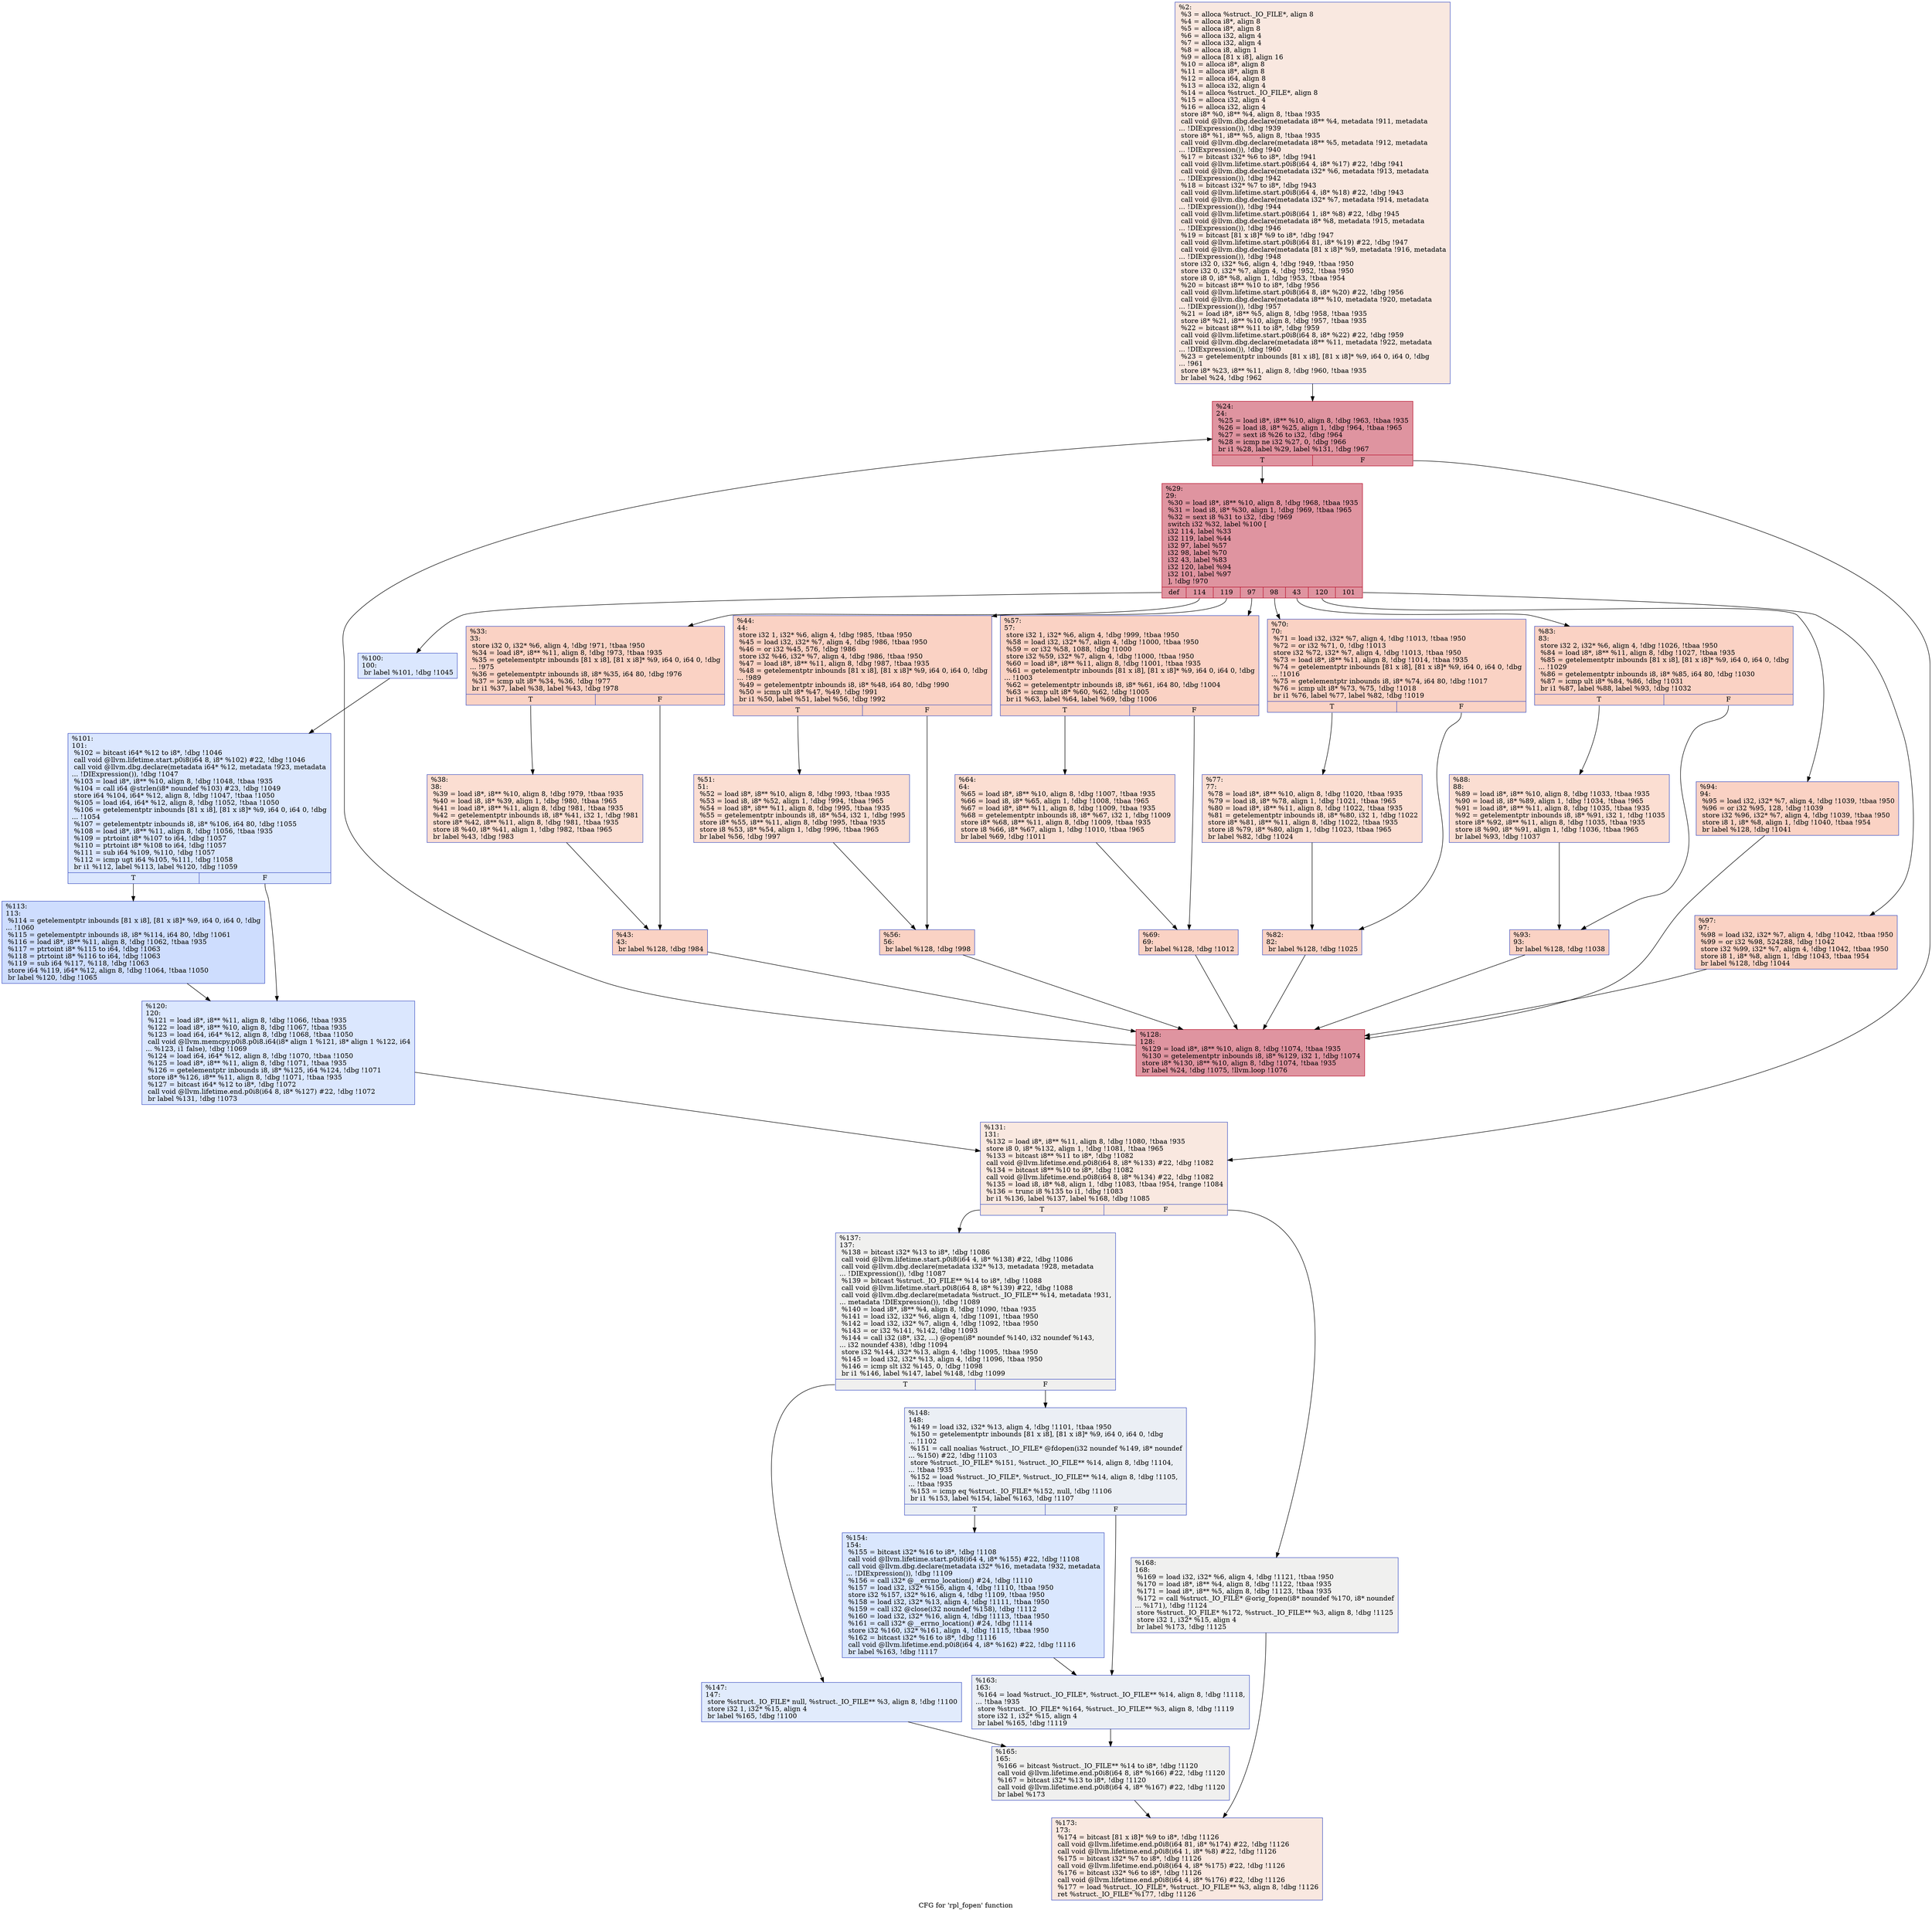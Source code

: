 digraph "CFG for 'rpl_fopen' function" {
	label="CFG for 'rpl_fopen' function";

	Node0x14c1bd0 [shape=record,color="#3d50c3ff", style=filled, fillcolor="#f1ccb870",label="{%2:\l  %3 = alloca %struct._IO_FILE*, align 8\l  %4 = alloca i8*, align 8\l  %5 = alloca i8*, align 8\l  %6 = alloca i32, align 4\l  %7 = alloca i32, align 4\l  %8 = alloca i8, align 1\l  %9 = alloca [81 x i8], align 16\l  %10 = alloca i8*, align 8\l  %11 = alloca i8*, align 8\l  %12 = alloca i64, align 8\l  %13 = alloca i32, align 4\l  %14 = alloca %struct._IO_FILE*, align 8\l  %15 = alloca i32, align 4\l  %16 = alloca i32, align 4\l  store i8* %0, i8** %4, align 8, !tbaa !935\l  call void @llvm.dbg.declare(metadata i8** %4, metadata !911, metadata\l... !DIExpression()), !dbg !939\l  store i8* %1, i8** %5, align 8, !tbaa !935\l  call void @llvm.dbg.declare(metadata i8** %5, metadata !912, metadata\l... !DIExpression()), !dbg !940\l  %17 = bitcast i32* %6 to i8*, !dbg !941\l  call void @llvm.lifetime.start.p0i8(i64 4, i8* %17) #22, !dbg !941\l  call void @llvm.dbg.declare(metadata i32* %6, metadata !913, metadata\l... !DIExpression()), !dbg !942\l  %18 = bitcast i32* %7 to i8*, !dbg !943\l  call void @llvm.lifetime.start.p0i8(i64 4, i8* %18) #22, !dbg !943\l  call void @llvm.dbg.declare(metadata i32* %7, metadata !914, metadata\l... !DIExpression()), !dbg !944\l  call void @llvm.lifetime.start.p0i8(i64 1, i8* %8) #22, !dbg !945\l  call void @llvm.dbg.declare(metadata i8* %8, metadata !915, metadata\l... !DIExpression()), !dbg !946\l  %19 = bitcast [81 x i8]* %9 to i8*, !dbg !947\l  call void @llvm.lifetime.start.p0i8(i64 81, i8* %19) #22, !dbg !947\l  call void @llvm.dbg.declare(metadata [81 x i8]* %9, metadata !916, metadata\l... !DIExpression()), !dbg !948\l  store i32 0, i32* %6, align 4, !dbg !949, !tbaa !950\l  store i32 0, i32* %7, align 4, !dbg !952, !tbaa !950\l  store i8 0, i8* %8, align 1, !dbg !953, !tbaa !954\l  %20 = bitcast i8** %10 to i8*, !dbg !956\l  call void @llvm.lifetime.start.p0i8(i64 8, i8* %20) #22, !dbg !956\l  call void @llvm.dbg.declare(metadata i8** %10, metadata !920, metadata\l... !DIExpression()), !dbg !957\l  %21 = load i8*, i8** %5, align 8, !dbg !958, !tbaa !935\l  store i8* %21, i8** %10, align 8, !dbg !957, !tbaa !935\l  %22 = bitcast i8** %11 to i8*, !dbg !959\l  call void @llvm.lifetime.start.p0i8(i64 8, i8* %22) #22, !dbg !959\l  call void @llvm.dbg.declare(metadata i8** %11, metadata !922, metadata\l... !DIExpression()), !dbg !960\l  %23 = getelementptr inbounds [81 x i8], [81 x i8]* %9, i64 0, i64 0, !dbg\l... !961\l  store i8* %23, i8** %11, align 8, !dbg !960, !tbaa !935\l  br label %24, !dbg !962\l}"];
	Node0x14c1bd0 -> Node0x14c38a0;
	Node0x14c38a0 [shape=record,color="#b70d28ff", style=filled, fillcolor="#b70d2870",label="{%24:\l24:                                               \l  %25 = load i8*, i8** %10, align 8, !dbg !963, !tbaa !935\l  %26 = load i8, i8* %25, align 1, !dbg !964, !tbaa !965\l  %27 = sext i8 %26 to i32, !dbg !964\l  %28 = icmp ne i32 %27, 0, !dbg !966\l  br i1 %28, label %29, label %131, !dbg !967\l|{<s0>T|<s1>F}}"];
	Node0x14c38a0:s0 -> Node0x14c38f0;
	Node0x14c38a0:s1 -> Node0x14c4020;
	Node0x14c38f0 [shape=record,color="#b70d28ff", style=filled, fillcolor="#b70d2870",label="{%29:\l29:                                               \l  %30 = load i8*, i8** %10, align 8, !dbg !968, !tbaa !935\l  %31 = load i8, i8* %30, align 1, !dbg !969, !tbaa !965\l  %32 = sext i8 %31 to i32, !dbg !969\l  switch i32 %32, label %100 [\l    i32 114, label %33\l    i32 119, label %44\l    i32 97, label %57\l    i32 98, label %70\l    i32 43, label %83\l    i32 120, label %94\l    i32 101, label %97\l  ], !dbg !970\l|{<s0>def|<s1>114|<s2>119|<s3>97|<s4>98|<s5>43|<s6>120|<s7>101}}"];
	Node0x14c38f0:s0 -> Node0x14c3e90;
	Node0x14c38f0:s1 -> Node0x14c3940;
	Node0x14c38f0:s2 -> Node0x14c3a30;
	Node0x14c38f0:s3 -> Node0x14c3b20;
	Node0x14c38f0:s4 -> Node0x14c3c10;
	Node0x14c38f0:s5 -> Node0x14c3d00;
	Node0x14c38f0:s6 -> Node0x14c3df0;
	Node0x14c38f0:s7 -> Node0x14c3e40;
	Node0x14c3940 [shape=record,color="#3d50c3ff", style=filled, fillcolor="#f4987a70",label="{%33:\l33:                                               \l  store i32 0, i32* %6, align 4, !dbg !971, !tbaa !950\l  %34 = load i8*, i8** %11, align 8, !dbg !973, !tbaa !935\l  %35 = getelementptr inbounds [81 x i8], [81 x i8]* %9, i64 0, i64 0, !dbg\l... !975\l  %36 = getelementptr inbounds i8, i8* %35, i64 80, !dbg !976\l  %37 = icmp ult i8* %34, %36, !dbg !977\l  br i1 %37, label %38, label %43, !dbg !978\l|{<s0>T|<s1>F}}"];
	Node0x14c3940:s0 -> Node0x14c3990;
	Node0x14c3940:s1 -> Node0x14c39e0;
	Node0x14c3990 [shape=record,color="#3d50c3ff", style=filled, fillcolor="#f7b59970",label="{%38:\l38:                                               \l  %39 = load i8*, i8** %10, align 8, !dbg !979, !tbaa !935\l  %40 = load i8, i8* %39, align 1, !dbg !980, !tbaa !965\l  %41 = load i8*, i8** %11, align 8, !dbg !981, !tbaa !935\l  %42 = getelementptr inbounds i8, i8* %41, i32 1, !dbg !981\l  store i8* %42, i8** %11, align 8, !dbg !981, !tbaa !935\l  store i8 %40, i8* %41, align 1, !dbg !982, !tbaa !965\l  br label %43, !dbg !983\l}"];
	Node0x14c3990 -> Node0x14c39e0;
	Node0x14c39e0 [shape=record,color="#3d50c3ff", style=filled, fillcolor="#f4987a70",label="{%43:\l43:                                               \l  br label %128, !dbg !984\l}"];
	Node0x14c39e0 -> Node0x14c3fd0;
	Node0x14c3a30 [shape=record,color="#3d50c3ff", style=filled, fillcolor="#f4987a70",label="{%44:\l44:                                               \l  store i32 1, i32* %6, align 4, !dbg !985, !tbaa !950\l  %45 = load i32, i32* %7, align 4, !dbg !986, !tbaa !950\l  %46 = or i32 %45, 576, !dbg !986\l  store i32 %46, i32* %7, align 4, !dbg !986, !tbaa !950\l  %47 = load i8*, i8** %11, align 8, !dbg !987, !tbaa !935\l  %48 = getelementptr inbounds [81 x i8], [81 x i8]* %9, i64 0, i64 0, !dbg\l... !989\l  %49 = getelementptr inbounds i8, i8* %48, i64 80, !dbg !990\l  %50 = icmp ult i8* %47, %49, !dbg !991\l  br i1 %50, label %51, label %56, !dbg !992\l|{<s0>T|<s1>F}}"];
	Node0x14c3a30:s0 -> Node0x14c3a80;
	Node0x14c3a30:s1 -> Node0x14c3ad0;
	Node0x14c3a80 [shape=record,color="#3d50c3ff", style=filled, fillcolor="#f7b59970",label="{%51:\l51:                                               \l  %52 = load i8*, i8** %10, align 8, !dbg !993, !tbaa !935\l  %53 = load i8, i8* %52, align 1, !dbg !994, !tbaa !965\l  %54 = load i8*, i8** %11, align 8, !dbg !995, !tbaa !935\l  %55 = getelementptr inbounds i8, i8* %54, i32 1, !dbg !995\l  store i8* %55, i8** %11, align 8, !dbg !995, !tbaa !935\l  store i8 %53, i8* %54, align 1, !dbg !996, !tbaa !965\l  br label %56, !dbg !997\l}"];
	Node0x14c3a80 -> Node0x14c3ad0;
	Node0x14c3ad0 [shape=record,color="#3d50c3ff", style=filled, fillcolor="#f4987a70",label="{%56:\l56:                                               \l  br label %128, !dbg !998\l}"];
	Node0x14c3ad0 -> Node0x14c3fd0;
	Node0x14c3b20 [shape=record,color="#3d50c3ff", style=filled, fillcolor="#f4987a70",label="{%57:\l57:                                               \l  store i32 1, i32* %6, align 4, !dbg !999, !tbaa !950\l  %58 = load i32, i32* %7, align 4, !dbg !1000, !tbaa !950\l  %59 = or i32 %58, 1088, !dbg !1000\l  store i32 %59, i32* %7, align 4, !dbg !1000, !tbaa !950\l  %60 = load i8*, i8** %11, align 8, !dbg !1001, !tbaa !935\l  %61 = getelementptr inbounds [81 x i8], [81 x i8]* %9, i64 0, i64 0, !dbg\l... !1003\l  %62 = getelementptr inbounds i8, i8* %61, i64 80, !dbg !1004\l  %63 = icmp ult i8* %60, %62, !dbg !1005\l  br i1 %63, label %64, label %69, !dbg !1006\l|{<s0>T|<s1>F}}"];
	Node0x14c3b20:s0 -> Node0x14c3b70;
	Node0x14c3b20:s1 -> Node0x14c3bc0;
	Node0x14c3b70 [shape=record,color="#3d50c3ff", style=filled, fillcolor="#f7b59970",label="{%64:\l64:                                               \l  %65 = load i8*, i8** %10, align 8, !dbg !1007, !tbaa !935\l  %66 = load i8, i8* %65, align 1, !dbg !1008, !tbaa !965\l  %67 = load i8*, i8** %11, align 8, !dbg !1009, !tbaa !935\l  %68 = getelementptr inbounds i8, i8* %67, i32 1, !dbg !1009\l  store i8* %68, i8** %11, align 8, !dbg !1009, !tbaa !935\l  store i8 %66, i8* %67, align 1, !dbg !1010, !tbaa !965\l  br label %69, !dbg !1011\l}"];
	Node0x14c3b70 -> Node0x14c3bc0;
	Node0x14c3bc0 [shape=record,color="#3d50c3ff", style=filled, fillcolor="#f4987a70",label="{%69:\l69:                                               \l  br label %128, !dbg !1012\l}"];
	Node0x14c3bc0 -> Node0x14c3fd0;
	Node0x14c3c10 [shape=record,color="#3d50c3ff", style=filled, fillcolor="#f4987a70",label="{%70:\l70:                                               \l  %71 = load i32, i32* %7, align 4, !dbg !1013, !tbaa !950\l  %72 = or i32 %71, 0, !dbg !1013\l  store i32 %72, i32* %7, align 4, !dbg !1013, !tbaa !950\l  %73 = load i8*, i8** %11, align 8, !dbg !1014, !tbaa !935\l  %74 = getelementptr inbounds [81 x i8], [81 x i8]* %9, i64 0, i64 0, !dbg\l... !1016\l  %75 = getelementptr inbounds i8, i8* %74, i64 80, !dbg !1017\l  %76 = icmp ult i8* %73, %75, !dbg !1018\l  br i1 %76, label %77, label %82, !dbg !1019\l|{<s0>T|<s1>F}}"];
	Node0x14c3c10:s0 -> Node0x14c3c60;
	Node0x14c3c10:s1 -> Node0x14c3cb0;
	Node0x14c3c60 [shape=record,color="#3d50c3ff", style=filled, fillcolor="#f7b59970",label="{%77:\l77:                                               \l  %78 = load i8*, i8** %10, align 8, !dbg !1020, !tbaa !935\l  %79 = load i8, i8* %78, align 1, !dbg !1021, !tbaa !965\l  %80 = load i8*, i8** %11, align 8, !dbg !1022, !tbaa !935\l  %81 = getelementptr inbounds i8, i8* %80, i32 1, !dbg !1022\l  store i8* %81, i8** %11, align 8, !dbg !1022, !tbaa !935\l  store i8 %79, i8* %80, align 1, !dbg !1023, !tbaa !965\l  br label %82, !dbg !1024\l}"];
	Node0x14c3c60 -> Node0x14c3cb0;
	Node0x14c3cb0 [shape=record,color="#3d50c3ff", style=filled, fillcolor="#f4987a70",label="{%82:\l82:                                               \l  br label %128, !dbg !1025\l}"];
	Node0x14c3cb0 -> Node0x14c3fd0;
	Node0x14c3d00 [shape=record,color="#3d50c3ff", style=filled, fillcolor="#f4987a70",label="{%83:\l83:                                               \l  store i32 2, i32* %6, align 4, !dbg !1026, !tbaa !950\l  %84 = load i8*, i8** %11, align 8, !dbg !1027, !tbaa !935\l  %85 = getelementptr inbounds [81 x i8], [81 x i8]* %9, i64 0, i64 0, !dbg\l... !1029\l  %86 = getelementptr inbounds i8, i8* %85, i64 80, !dbg !1030\l  %87 = icmp ult i8* %84, %86, !dbg !1031\l  br i1 %87, label %88, label %93, !dbg !1032\l|{<s0>T|<s1>F}}"];
	Node0x14c3d00:s0 -> Node0x14c3d50;
	Node0x14c3d00:s1 -> Node0x14c3da0;
	Node0x14c3d50 [shape=record,color="#3d50c3ff", style=filled, fillcolor="#f7b59970",label="{%88:\l88:                                               \l  %89 = load i8*, i8** %10, align 8, !dbg !1033, !tbaa !935\l  %90 = load i8, i8* %89, align 1, !dbg !1034, !tbaa !965\l  %91 = load i8*, i8** %11, align 8, !dbg !1035, !tbaa !935\l  %92 = getelementptr inbounds i8, i8* %91, i32 1, !dbg !1035\l  store i8* %92, i8** %11, align 8, !dbg !1035, !tbaa !935\l  store i8 %90, i8* %91, align 1, !dbg !1036, !tbaa !965\l  br label %93, !dbg !1037\l}"];
	Node0x14c3d50 -> Node0x14c3da0;
	Node0x14c3da0 [shape=record,color="#3d50c3ff", style=filled, fillcolor="#f4987a70",label="{%93:\l93:                                               \l  br label %128, !dbg !1038\l}"];
	Node0x14c3da0 -> Node0x14c3fd0;
	Node0x14c3df0 [shape=record,color="#3d50c3ff", style=filled, fillcolor="#f4987a70",label="{%94:\l94:                                               \l  %95 = load i32, i32* %7, align 4, !dbg !1039, !tbaa !950\l  %96 = or i32 %95, 128, !dbg !1039\l  store i32 %96, i32* %7, align 4, !dbg !1039, !tbaa !950\l  store i8 1, i8* %8, align 1, !dbg !1040, !tbaa !954\l  br label %128, !dbg !1041\l}"];
	Node0x14c3df0 -> Node0x14c3fd0;
	Node0x14c3e40 [shape=record,color="#3d50c3ff", style=filled, fillcolor="#f4987a70",label="{%97:\l97:                                               \l  %98 = load i32, i32* %7, align 4, !dbg !1042, !tbaa !950\l  %99 = or i32 %98, 524288, !dbg !1042\l  store i32 %99, i32* %7, align 4, !dbg !1042, !tbaa !950\l  store i8 1, i8* %8, align 1, !dbg !1043, !tbaa !954\l  br label %128, !dbg !1044\l}"];
	Node0x14c3e40 -> Node0x14c3fd0;
	Node0x14c3e90 [shape=record,color="#3d50c3ff", style=filled, fillcolor="#aec9fc70",label="{%100:\l100:                                              \l  br label %101, !dbg !1045\l}"];
	Node0x14c3e90 -> Node0x14c3ee0;
	Node0x14c3ee0 [shape=record,color="#3d50c3ff", style=filled, fillcolor="#aec9fc70",label="{%101:\l101:                                              \l  %102 = bitcast i64* %12 to i8*, !dbg !1046\l  call void @llvm.lifetime.start.p0i8(i64 8, i8* %102) #22, !dbg !1046\l  call void @llvm.dbg.declare(metadata i64* %12, metadata !923, metadata\l... !DIExpression()), !dbg !1047\l  %103 = load i8*, i8** %10, align 8, !dbg !1048, !tbaa !935\l  %104 = call i64 @strlen(i8* noundef %103) #23, !dbg !1049\l  store i64 %104, i64* %12, align 8, !dbg !1047, !tbaa !1050\l  %105 = load i64, i64* %12, align 8, !dbg !1052, !tbaa !1050\l  %106 = getelementptr inbounds [81 x i8], [81 x i8]* %9, i64 0, i64 0, !dbg\l... !1054\l  %107 = getelementptr inbounds i8, i8* %106, i64 80, !dbg !1055\l  %108 = load i8*, i8** %11, align 8, !dbg !1056, !tbaa !935\l  %109 = ptrtoint i8* %107 to i64, !dbg !1057\l  %110 = ptrtoint i8* %108 to i64, !dbg !1057\l  %111 = sub i64 %109, %110, !dbg !1057\l  %112 = icmp ugt i64 %105, %111, !dbg !1058\l  br i1 %112, label %113, label %120, !dbg !1059\l|{<s0>T|<s1>F}}"];
	Node0x14c3ee0:s0 -> Node0x14c3f30;
	Node0x14c3ee0:s1 -> Node0x14c3f80;
	Node0x14c3f30 [shape=record,color="#3d50c3ff", style=filled, fillcolor="#8fb1fe70",label="{%113:\l113:                                              \l  %114 = getelementptr inbounds [81 x i8], [81 x i8]* %9, i64 0, i64 0, !dbg\l... !1060\l  %115 = getelementptr inbounds i8, i8* %114, i64 80, !dbg !1061\l  %116 = load i8*, i8** %11, align 8, !dbg !1062, !tbaa !935\l  %117 = ptrtoint i8* %115 to i64, !dbg !1063\l  %118 = ptrtoint i8* %116 to i64, !dbg !1063\l  %119 = sub i64 %117, %118, !dbg !1063\l  store i64 %119, i64* %12, align 8, !dbg !1064, !tbaa !1050\l  br label %120, !dbg !1065\l}"];
	Node0x14c3f30 -> Node0x14c3f80;
	Node0x14c3f80 [shape=record,color="#3d50c3ff", style=filled, fillcolor="#aec9fc70",label="{%120:\l120:                                              \l  %121 = load i8*, i8** %11, align 8, !dbg !1066, !tbaa !935\l  %122 = load i8*, i8** %10, align 8, !dbg !1067, !tbaa !935\l  %123 = load i64, i64* %12, align 8, !dbg !1068, !tbaa !1050\l  call void @llvm.memcpy.p0i8.p0i8.i64(i8* align 1 %121, i8* align 1 %122, i64\l... %123, i1 false), !dbg !1069\l  %124 = load i64, i64* %12, align 8, !dbg !1070, !tbaa !1050\l  %125 = load i8*, i8** %11, align 8, !dbg !1071, !tbaa !935\l  %126 = getelementptr inbounds i8, i8* %125, i64 %124, !dbg !1071\l  store i8* %126, i8** %11, align 8, !dbg !1071, !tbaa !935\l  %127 = bitcast i64* %12 to i8*, !dbg !1072\l  call void @llvm.lifetime.end.p0i8(i64 8, i8* %127) #22, !dbg !1072\l  br label %131, !dbg !1073\l}"];
	Node0x14c3f80 -> Node0x14c4020;
	Node0x14c3fd0 [shape=record,color="#b70d28ff", style=filled, fillcolor="#b70d2870",label="{%128:\l128:                                              \l  %129 = load i8*, i8** %10, align 8, !dbg !1074, !tbaa !935\l  %130 = getelementptr inbounds i8, i8* %129, i32 1, !dbg !1074\l  store i8* %130, i8** %10, align 8, !dbg !1074, !tbaa !935\l  br label %24, !dbg !1075, !llvm.loop !1076\l}"];
	Node0x14c3fd0 -> Node0x14c38a0;
	Node0x14c4020 [shape=record,color="#3d50c3ff", style=filled, fillcolor="#f1ccb870",label="{%131:\l131:                                              \l  %132 = load i8*, i8** %11, align 8, !dbg !1080, !tbaa !935\l  store i8 0, i8* %132, align 1, !dbg !1081, !tbaa !965\l  %133 = bitcast i8** %11 to i8*, !dbg !1082\l  call void @llvm.lifetime.end.p0i8(i64 8, i8* %133) #22, !dbg !1082\l  %134 = bitcast i8** %10 to i8*, !dbg !1082\l  call void @llvm.lifetime.end.p0i8(i64 8, i8* %134) #22, !dbg !1082\l  %135 = load i8, i8* %8, align 1, !dbg !1083, !tbaa !954, !range !1084\l  %136 = trunc i8 %135 to i1, !dbg !1083\l  br i1 %136, label %137, label %168, !dbg !1085\l|{<s0>T|<s1>F}}"];
	Node0x14c4020:s0 -> Node0x14c4070;
	Node0x14c4020:s1 -> Node0x14c4250;
	Node0x14c4070 [shape=record,color="#3d50c3ff", style=filled, fillcolor="#dedcdb70",label="{%137:\l137:                                              \l  %138 = bitcast i32* %13 to i8*, !dbg !1086\l  call void @llvm.lifetime.start.p0i8(i64 4, i8* %138) #22, !dbg !1086\l  call void @llvm.dbg.declare(metadata i32* %13, metadata !928, metadata\l... !DIExpression()), !dbg !1087\l  %139 = bitcast %struct._IO_FILE** %14 to i8*, !dbg !1088\l  call void @llvm.lifetime.start.p0i8(i64 8, i8* %139) #22, !dbg !1088\l  call void @llvm.dbg.declare(metadata %struct._IO_FILE** %14, metadata !931,\l... metadata !DIExpression()), !dbg !1089\l  %140 = load i8*, i8** %4, align 8, !dbg !1090, !tbaa !935\l  %141 = load i32, i32* %6, align 4, !dbg !1091, !tbaa !950\l  %142 = load i32, i32* %7, align 4, !dbg !1092, !tbaa !950\l  %143 = or i32 %141, %142, !dbg !1093\l  %144 = call i32 (i8*, i32, ...) @open(i8* noundef %140, i32 noundef %143,\l... i32 noundef 438), !dbg !1094\l  store i32 %144, i32* %13, align 4, !dbg !1095, !tbaa !950\l  %145 = load i32, i32* %13, align 4, !dbg !1096, !tbaa !950\l  %146 = icmp slt i32 %145, 0, !dbg !1098\l  br i1 %146, label %147, label %148, !dbg !1099\l|{<s0>T|<s1>F}}"];
	Node0x14c4070:s0 -> Node0x14c40c0;
	Node0x14c4070:s1 -> Node0x14c4110;
	Node0x14c40c0 [shape=record,color="#3d50c3ff", style=filled, fillcolor="#bbd1f870",label="{%147:\l147:                                              \l  store %struct._IO_FILE* null, %struct._IO_FILE** %3, align 8, !dbg !1100\l  store i32 1, i32* %15, align 4\l  br label %165, !dbg !1100\l}"];
	Node0x14c40c0 -> Node0x14c4200;
	Node0x14c4110 [shape=record,color="#3d50c3ff", style=filled, fillcolor="#d1dae970",label="{%148:\l148:                                              \l  %149 = load i32, i32* %13, align 4, !dbg !1101, !tbaa !950\l  %150 = getelementptr inbounds [81 x i8], [81 x i8]* %9, i64 0, i64 0, !dbg\l... !1102\l  %151 = call noalias %struct._IO_FILE* @fdopen(i32 noundef %149, i8* noundef\l... %150) #22, !dbg !1103\l  store %struct._IO_FILE* %151, %struct._IO_FILE** %14, align 8, !dbg !1104,\l... !tbaa !935\l  %152 = load %struct._IO_FILE*, %struct._IO_FILE** %14, align 8, !dbg !1105,\l... !tbaa !935\l  %153 = icmp eq %struct._IO_FILE* %152, null, !dbg !1106\l  br i1 %153, label %154, label %163, !dbg !1107\l|{<s0>T|<s1>F}}"];
	Node0x14c4110:s0 -> Node0x14c4160;
	Node0x14c4110:s1 -> Node0x14c41b0;
	Node0x14c4160 [shape=record,color="#3d50c3ff", style=filled, fillcolor="#abc8fd70",label="{%154:\l154:                                              \l  %155 = bitcast i32* %16 to i8*, !dbg !1108\l  call void @llvm.lifetime.start.p0i8(i64 4, i8* %155) #22, !dbg !1108\l  call void @llvm.dbg.declare(metadata i32* %16, metadata !932, metadata\l... !DIExpression()), !dbg !1109\l  %156 = call i32* @__errno_location() #24, !dbg !1110\l  %157 = load i32, i32* %156, align 4, !dbg !1110, !tbaa !950\l  store i32 %157, i32* %16, align 4, !dbg !1109, !tbaa !950\l  %158 = load i32, i32* %13, align 4, !dbg !1111, !tbaa !950\l  %159 = call i32 @close(i32 noundef %158), !dbg !1112\l  %160 = load i32, i32* %16, align 4, !dbg !1113, !tbaa !950\l  %161 = call i32* @__errno_location() #24, !dbg !1114\l  store i32 %160, i32* %161, align 4, !dbg !1115, !tbaa !950\l  %162 = bitcast i32* %16 to i8*, !dbg !1116\l  call void @llvm.lifetime.end.p0i8(i64 4, i8* %162) #22, !dbg !1116\l  br label %163, !dbg !1117\l}"];
	Node0x14c4160 -> Node0x14c41b0;
	Node0x14c41b0 [shape=record,color="#3d50c3ff", style=filled, fillcolor="#d1dae970",label="{%163:\l163:                                              \l  %164 = load %struct._IO_FILE*, %struct._IO_FILE** %14, align 8, !dbg !1118,\l... !tbaa !935\l  store %struct._IO_FILE* %164, %struct._IO_FILE** %3, align 8, !dbg !1119\l  store i32 1, i32* %15, align 4\l  br label %165, !dbg !1119\l}"];
	Node0x14c41b0 -> Node0x14c4200;
	Node0x14c4200 [shape=record,color="#3d50c3ff", style=filled, fillcolor="#dedcdb70",label="{%165:\l165:                                              \l  %166 = bitcast %struct._IO_FILE** %14 to i8*, !dbg !1120\l  call void @llvm.lifetime.end.p0i8(i64 8, i8* %166) #22, !dbg !1120\l  %167 = bitcast i32* %13 to i8*, !dbg !1120\l  call void @llvm.lifetime.end.p0i8(i64 4, i8* %167) #22, !dbg !1120\l  br label %173\l}"];
	Node0x14c4200 -> Node0x14c42a0;
	Node0x14c4250 [shape=record,color="#3d50c3ff", style=filled, fillcolor="#dedcdb70",label="{%168:\l168:                                              \l  %169 = load i32, i32* %6, align 4, !dbg !1121, !tbaa !950\l  %170 = load i8*, i8** %4, align 8, !dbg !1122, !tbaa !935\l  %171 = load i8*, i8** %5, align 8, !dbg !1123, !tbaa !935\l  %172 = call %struct._IO_FILE* @orig_fopen(i8* noundef %170, i8* noundef\l... %171), !dbg !1124\l  store %struct._IO_FILE* %172, %struct._IO_FILE** %3, align 8, !dbg !1125\l  store i32 1, i32* %15, align 4\l  br label %173, !dbg !1125\l}"];
	Node0x14c4250 -> Node0x14c42a0;
	Node0x14c42a0 [shape=record,color="#3d50c3ff", style=filled, fillcolor="#f1ccb870",label="{%173:\l173:                                              \l  %174 = bitcast [81 x i8]* %9 to i8*, !dbg !1126\l  call void @llvm.lifetime.end.p0i8(i64 81, i8* %174) #22, !dbg !1126\l  call void @llvm.lifetime.end.p0i8(i64 1, i8* %8) #22, !dbg !1126\l  %175 = bitcast i32* %7 to i8*, !dbg !1126\l  call void @llvm.lifetime.end.p0i8(i64 4, i8* %175) #22, !dbg !1126\l  %176 = bitcast i32* %6 to i8*, !dbg !1126\l  call void @llvm.lifetime.end.p0i8(i64 4, i8* %176) #22, !dbg !1126\l  %177 = load %struct._IO_FILE*, %struct._IO_FILE** %3, align 8, !dbg !1126\l  ret %struct._IO_FILE* %177, !dbg !1126\l}"];
}
